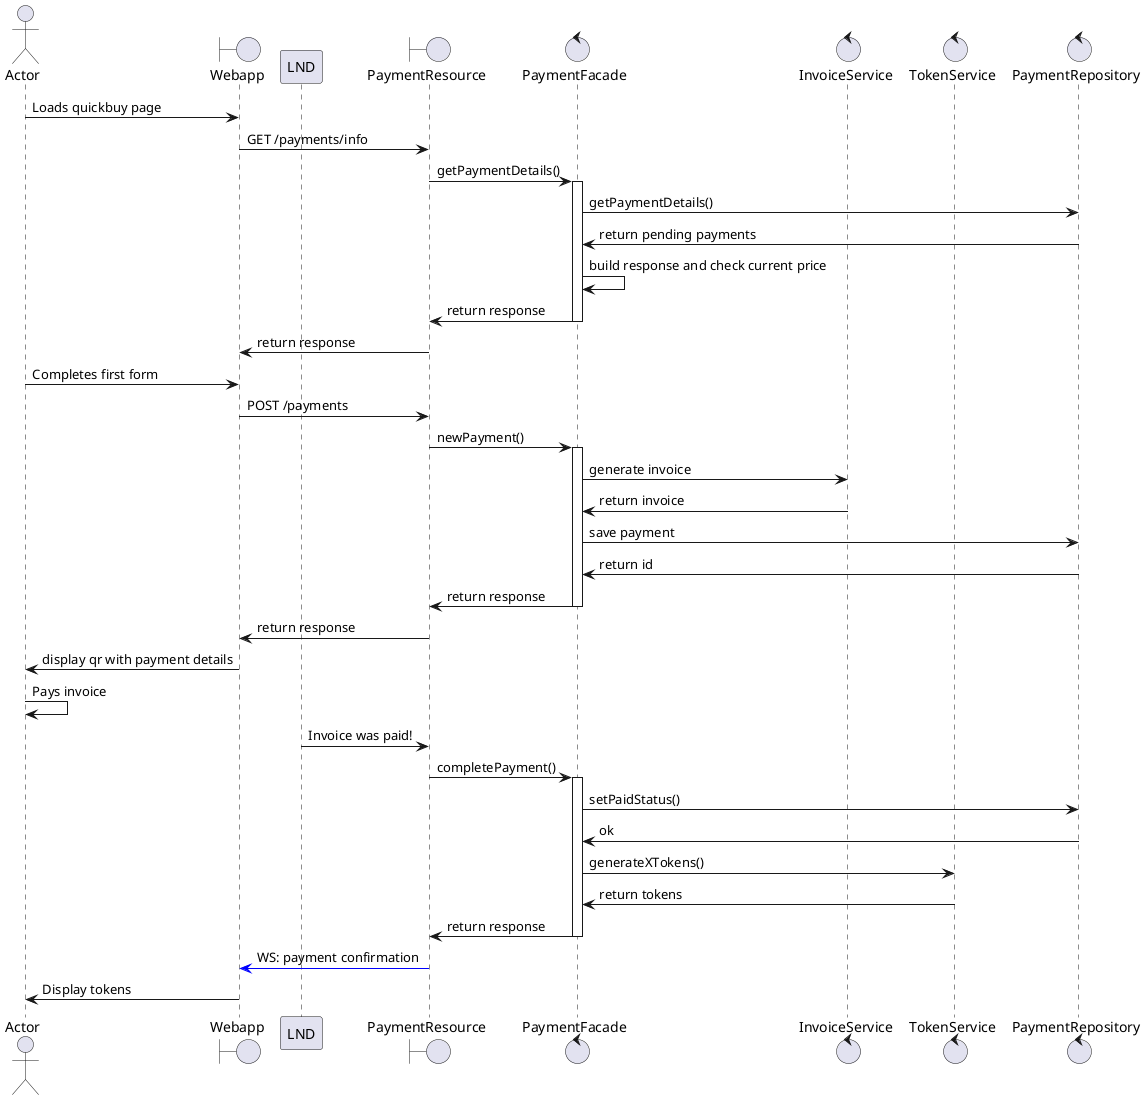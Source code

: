 @startuml
actor Actor
boundary Webapp
participant LND
boundary PaymentResource
control PaymentFacade
control InvoiceService
control TokenService
control PaymentRepository

Actor -> Webapp : Loads quickbuy page
Webapp -> PaymentResource : GET /payments/info
PaymentResource -> PaymentFacade : getPaymentDetails()
activate PaymentFacade
PaymentFacade -> PaymentRepository : getPaymentDetails()
PaymentRepository -> PaymentFacade : return pending payments
PaymentFacade -> PaymentFacade : build response and check current price
PaymentFacade -> PaymentResource : return response
deactivate PaymentFacade
PaymentResource -> Webapp : return response

Actor -> Webapp : Completes first form
Webapp -> PaymentResource : POST /payments
PaymentResource -> PaymentFacade : newPayment()
activate PaymentFacade
PaymentFacade -> InvoiceService : generate invoice
InvoiceService -> PaymentFacade : return invoice
PaymentFacade -> PaymentRepository : save payment
PaymentRepository -> PaymentFacade : return id
PaymentFacade -> PaymentResource : return response
deactivate PaymentFacade
PaymentResource -> Webapp : return response
Webapp -> Actor : display qr with payment details

Actor -> Actor : Pays invoice
LND -> PaymentResource : Invoice was paid!
PaymentResource -> PaymentFacade : completePayment()
activate PaymentFacade
PaymentFacade -> PaymentRepository : setPaidStatus()
PaymentRepository -> PaymentFacade : ok
PaymentFacade -> TokenService : generateXTokens()
TokenService -> PaymentFacade : return tokens
PaymentFacade -> PaymentResource : return response
deactivate PaymentFacade
PaymentResource [#blue]-> Webapp : WS: payment confirmation
Webapp -> Actor : Display tokens

@enduml
